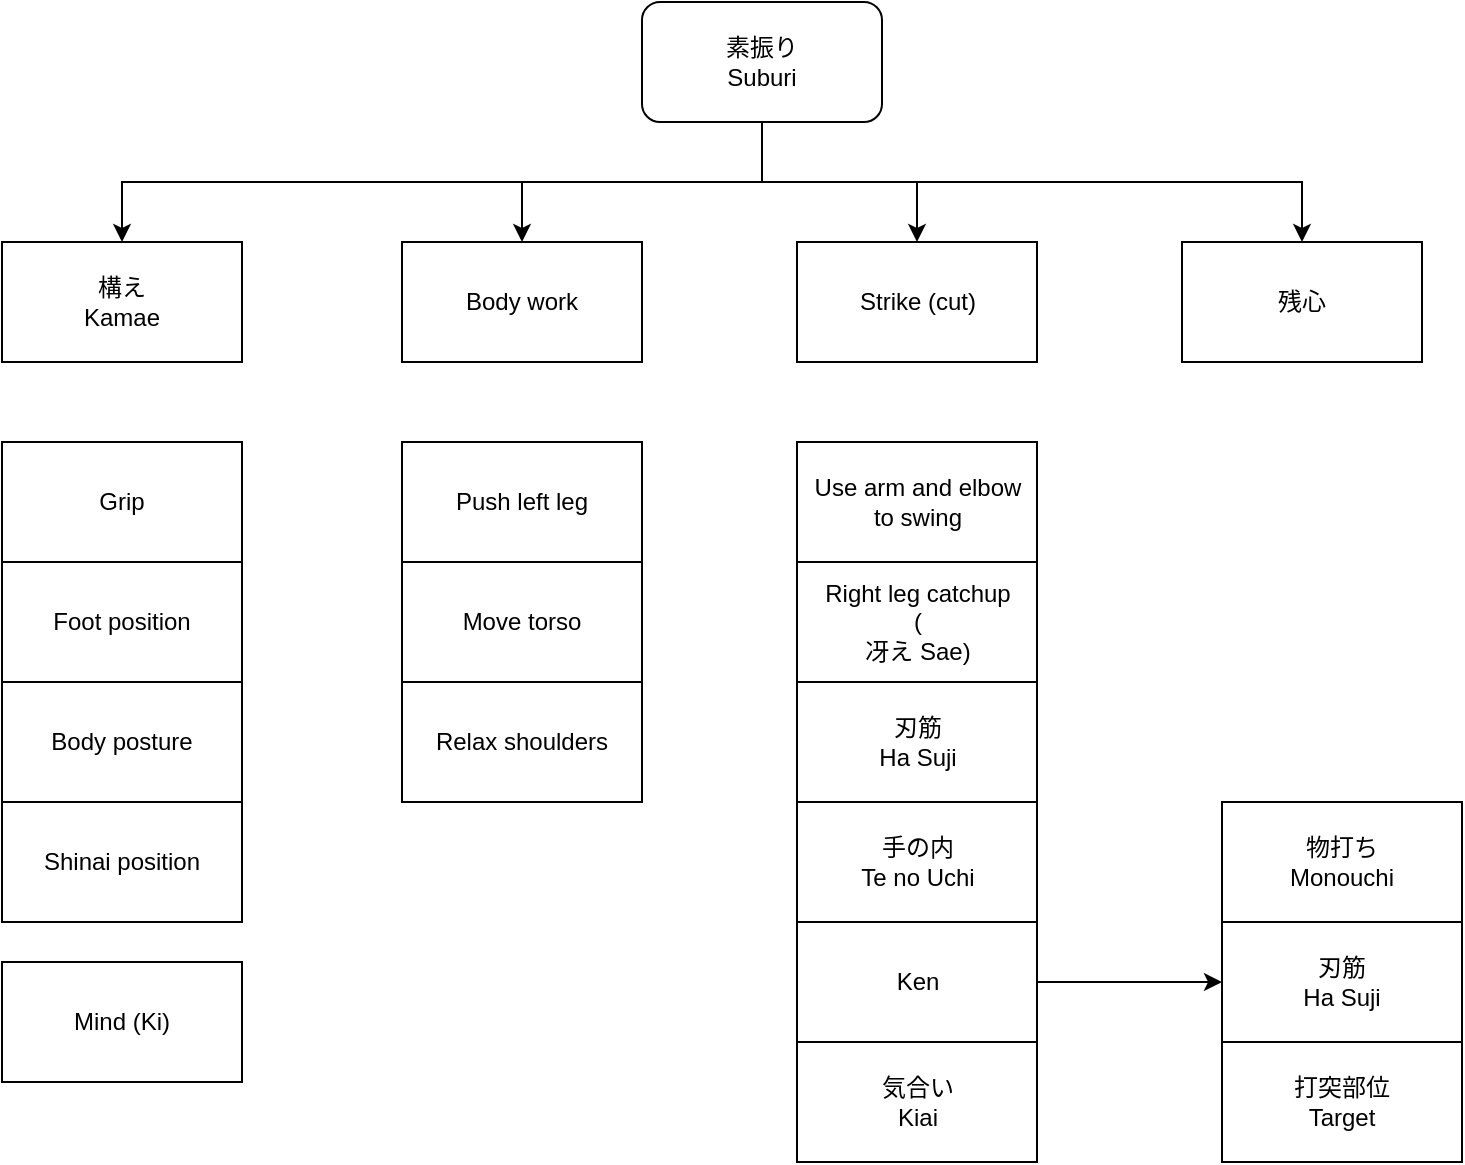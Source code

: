<mxfile version="27.0.9">
  <diagram name="Page-1" id="Ah9tYDqy2kfxLdAQ0AGv">
    <mxGraphModel dx="1379" dy="843" grid="1" gridSize="10" guides="1" tooltips="1" connect="1" arrows="1" fold="1" page="1" pageScale="1" pageWidth="850" pageHeight="1100" math="0" shadow="0">
      <root>
        <mxCell id="0" />
        <mxCell id="1" parent="0" />
        <mxCell id="3JA_vObvmX7TFgS4514h-22" style="edgeStyle=orthogonalEdgeStyle;rounded=0;orthogonalLoop=1;jettySize=auto;html=1;exitX=0.5;exitY=1;exitDx=0;exitDy=0;entryX=0.5;entryY=0;entryDx=0;entryDy=0;" edge="1" parent="1" source="yYNs28YQ29dmMu1R2xep-1" target="yYNs28YQ29dmMu1R2xep-7">
          <mxGeometry relative="1" as="geometry" />
        </mxCell>
        <mxCell id="3JA_vObvmX7TFgS4514h-23" style="edgeStyle=orthogonalEdgeStyle;rounded=0;orthogonalLoop=1;jettySize=auto;html=1;exitX=0.5;exitY=1;exitDx=0;exitDy=0;entryX=0.5;entryY=0;entryDx=0;entryDy=0;" edge="1" parent="1" source="yYNs28YQ29dmMu1R2xep-1" target="3JA_vObvmX7TFgS4514h-1">
          <mxGeometry relative="1" as="geometry" />
        </mxCell>
        <mxCell id="3JA_vObvmX7TFgS4514h-24" style="edgeStyle=orthogonalEdgeStyle;rounded=0;orthogonalLoop=1;jettySize=auto;html=1;exitX=0.5;exitY=1;exitDx=0;exitDy=0;entryX=0.5;entryY=0;entryDx=0;entryDy=0;" edge="1" parent="1" source="yYNs28YQ29dmMu1R2xep-1" target="3JA_vObvmX7TFgS4514h-3">
          <mxGeometry relative="1" as="geometry" />
        </mxCell>
        <mxCell id="3JA_vObvmX7TFgS4514h-25" style="edgeStyle=orthogonalEdgeStyle;rounded=0;orthogonalLoop=1;jettySize=auto;html=1;exitX=0.5;exitY=1;exitDx=0;exitDy=0;entryX=0.5;entryY=0;entryDx=0;entryDy=0;" edge="1" parent="1" source="yYNs28YQ29dmMu1R2xep-1" target="3JA_vObvmX7TFgS4514h-20">
          <mxGeometry relative="1" as="geometry" />
        </mxCell>
        <mxCell id="yYNs28YQ29dmMu1R2xep-1" value="&lt;div&gt;素振り&lt;/div&gt;&lt;div&gt;Suburi&lt;/div&gt;" style="rounded=1;whiteSpace=wrap;html=1;" parent="1" vertex="1">
          <mxGeometry x="360" y="40" width="120" height="60" as="geometry" />
        </mxCell>
        <mxCell id="yYNs28YQ29dmMu1R2xep-2" value="Grip" style="whiteSpace=wrap;html=1;" parent="1" vertex="1">
          <mxGeometry x="40" y="260" width="120" height="60" as="geometry" />
        </mxCell>
        <mxCell id="yYNs28YQ29dmMu1R2xep-4" value="刃筋&lt;div&gt;Ha Suji&lt;/div&gt;" style="whiteSpace=wrap;html=1;" parent="1" vertex="1">
          <mxGeometry x="437.5" y="380" width="120" height="60" as="geometry" />
        </mxCell>
        <mxCell id="yYNs28YQ29dmMu1R2xep-5" value="Move torso" style="whiteSpace=wrap;html=1;" parent="1" vertex="1">
          <mxGeometry x="240" y="320" width="120" height="60" as="geometry" />
        </mxCell>
        <mxCell id="yYNs28YQ29dmMu1R2xep-7" value="構え&lt;div&gt;Kamae&lt;/div&gt;" style="whiteSpace=wrap;html=1;" parent="1" vertex="1">
          <mxGeometry x="40" y="160" width="120" height="60" as="geometry" />
        </mxCell>
        <mxCell id="3JA_vObvmX7TFgS4514h-18" style="edgeStyle=orthogonalEdgeStyle;rounded=0;orthogonalLoop=1;jettySize=auto;html=1;exitX=1;exitY=0.5;exitDx=0;exitDy=0;entryX=0;entryY=0.5;entryDx=0;entryDy=0;" edge="1" parent="1" source="yYNs28YQ29dmMu1R2xep-9" target="3JA_vObvmX7TFgS4514h-13">
          <mxGeometry relative="1" as="geometry" />
        </mxCell>
        <mxCell id="yYNs28YQ29dmMu1R2xep-9" value="Ken" style="whiteSpace=wrap;html=1;" parent="1" vertex="1">
          <mxGeometry x="437.5" y="500" width="120" height="60" as="geometry" />
        </mxCell>
        <mxCell id="yYNs28YQ29dmMu1R2xep-10" value="&lt;div&gt;物打ち&lt;/div&gt;Monouchi" style="whiteSpace=wrap;html=1;" parent="1" vertex="1">
          <mxGeometry x="650" y="440" width="120" height="60" as="geometry" />
        </mxCell>
        <mxCell id="yYNs28YQ29dmMu1R2xep-11" value="&lt;div&gt;打突部位&lt;/div&gt;Target" style="whiteSpace=wrap;html=1;" parent="1" vertex="1">
          <mxGeometry x="650" y="560" width="120" height="60" as="geometry" />
        </mxCell>
        <mxCell id="3JA_vObvmX7TFgS4514h-1" value="Body work" style="whiteSpace=wrap;html=1;" vertex="1" parent="1">
          <mxGeometry x="240" y="160" width="120" height="60" as="geometry" />
        </mxCell>
        <mxCell id="3JA_vObvmX7TFgS4514h-3" value="Strike (cut)" style="whiteSpace=wrap;html=1;" vertex="1" parent="1">
          <mxGeometry x="437.5" y="160" width="120" height="60" as="geometry" />
        </mxCell>
        <mxCell id="3JA_vObvmX7TFgS4514h-4" value="Foot position" style="whiteSpace=wrap;html=1;" vertex="1" parent="1">
          <mxGeometry x="40" y="320" width="120" height="60" as="geometry" />
        </mxCell>
        <mxCell id="3JA_vObvmX7TFgS4514h-5" value="Body posture" style="whiteSpace=wrap;html=1;" vertex="1" parent="1">
          <mxGeometry x="40" y="380" width="120" height="60" as="geometry" />
        </mxCell>
        <mxCell id="3JA_vObvmX7TFgS4514h-6" value="Shinai position" style="whiteSpace=wrap;html=1;" vertex="1" parent="1">
          <mxGeometry x="40" y="440" width="120" height="60" as="geometry" />
        </mxCell>
        <mxCell id="3JA_vObvmX7TFgS4514h-7" value="Mind (Ki)" style="whiteSpace=wrap;html=1;" vertex="1" parent="1">
          <mxGeometry x="40" y="520" width="120" height="60" as="geometry" />
        </mxCell>
        <mxCell id="3JA_vObvmX7TFgS4514h-8" value="Push left leg" style="whiteSpace=wrap;html=1;" vertex="1" parent="1">
          <mxGeometry x="240" y="260" width="120" height="60" as="geometry" />
        </mxCell>
        <mxCell id="3JA_vObvmX7TFgS4514h-9" value="Relax shoulders" style="whiteSpace=wrap;html=1;" vertex="1" parent="1">
          <mxGeometry x="240" y="380" width="120" height="60" as="geometry" />
        </mxCell>
        <mxCell id="3JA_vObvmX7TFgS4514h-10" value="Use arm and elbow&lt;div&gt;to swing&lt;/div&gt;" style="whiteSpace=wrap;html=1;" vertex="1" parent="1">
          <mxGeometry x="437.5" y="260" width="120" height="60" as="geometry" />
        </mxCell>
        <mxCell id="3JA_vObvmX7TFgS4514h-11" value="Right leg catchup&lt;div&gt;(&lt;div&gt;冴え&amp;nbsp;&lt;span style=&quot;background-color: transparent; color: light-dark(rgb(0, 0, 0), rgb(255, 255, 255));&quot;&gt;Sae&lt;/span&gt;&lt;span style=&quot;background-color: transparent; color: light-dark(rgb(0, 0, 0), rgb(255, 255, 255));&quot;&gt;)&lt;/span&gt;&lt;/div&gt;&lt;/div&gt;" style="whiteSpace=wrap;html=1;" vertex="1" parent="1">
          <mxGeometry x="437.5" y="320" width="120" height="60" as="geometry" />
        </mxCell>
        <mxCell id="3JA_vObvmX7TFgS4514h-12" value="手の内&lt;div&gt;Te no Uchi&lt;/div&gt;" style="whiteSpace=wrap;html=1;" vertex="1" parent="1">
          <mxGeometry x="437.5" y="440" width="120" height="60" as="geometry" />
        </mxCell>
        <mxCell id="3JA_vObvmX7TFgS4514h-13" value="刃筋&lt;div&gt;Ha Suji&lt;/div&gt;" style="whiteSpace=wrap;html=1;" vertex="1" parent="1">
          <mxGeometry x="650" y="500" width="120" height="60" as="geometry" />
        </mxCell>
        <mxCell id="3JA_vObvmX7TFgS4514h-19" value="気合い&lt;div&gt;Kiai&lt;/div&gt;" style="whiteSpace=wrap;html=1;" vertex="1" parent="1">
          <mxGeometry x="437.5" y="560" width="120" height="60" as="geometry" />
        </mxCell>
        <mxCell id="3JA_vObvmX7TFgS4514h-20" value="残心" style="whiteSpace=wrap;html=1;" vertex="1" parent="1">
          <mxGeometry x="630" y="160" width="120" height="60" as="geometry" />
        </mxCell>
      </root>
    </mxGraphModel>
  </diagram>
</mxfile>
